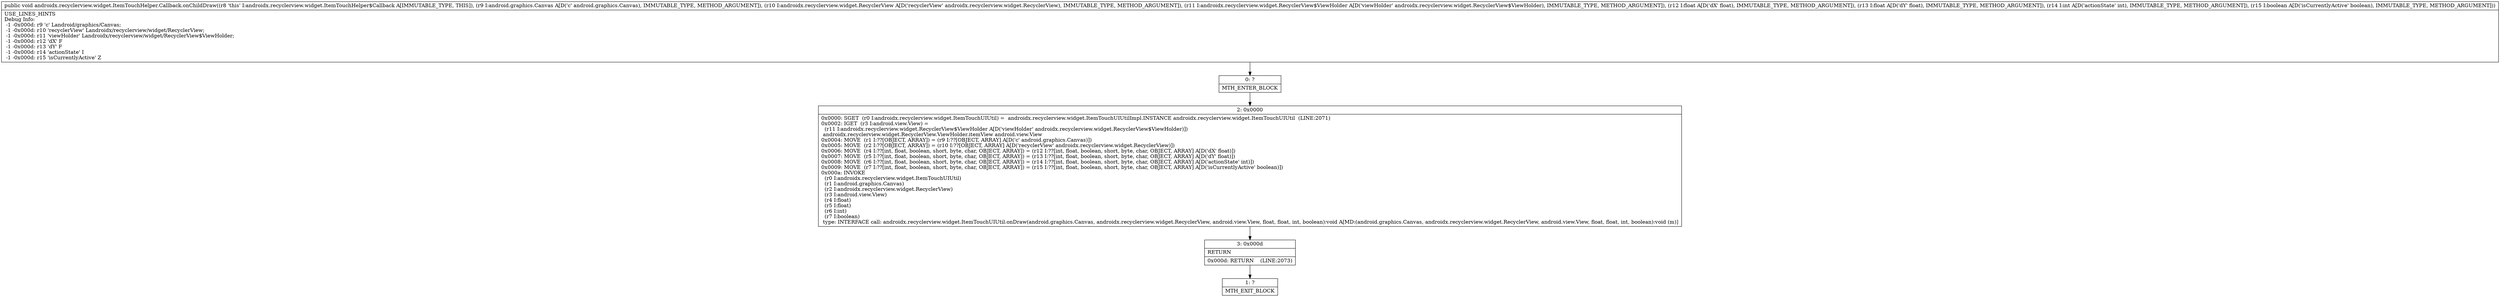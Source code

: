 digraph "CFG forandroidx.recyclerview.widget.ItemTouchHelper.Callback.onChildDraw(Landroid\/graphics\/Canvas;Landroidx\/recyclerview\/widget\/RecyclerView;Landroidx\/recyclerview\/widget\/RecyclerView$ViewHolder;FFIZ)V" {
Node_0 [shape=record,label="{0\:\ ?|MTH_ENTER_BLOCK\l}"];
Node_2 [shape=record,label="{2\:\ 0x0000|0x0000: SGET  (r0 I:androidx.recyclerview.widget.ItemTouchUIUtil) =  androidx.recyclerview.widget.ItemTouchUIUtilImpl.INSTANCE androidx.recyclerview.widget.ItemTouchUIUtil  (LINE:2071)\l0x0002: IGET  (r3 I:android.view.View) = \l  (r11 I:androidx.recyclerview.widget.RecyclerView$ViewHolder A[D('viewHolder' androidx.recyclerview.widget.RecyclerView$ViewHolder)])\l androidx.recyclerview.widget.RecyclerView.ViewHolder.itemView android.view.View \l0x0004: MOVE  (r1 I:??[OBJECT, ARRAY]) = (r9 I:??[OBJECT, ARRAY] A[D('c' android.graphics.Canvas)]) \l0x0005: MOVE  (r2 I:??[OBJECT, ARRAY]) = (r10 I:??[OBJECT, ARRAY] A[D('recyclerView' androidx.recyclerview.widget.RecyclerView)]) \l0x0006: MOVE  (r4 I:??[int, float, boolean, short, byte, char, OBJECT, ARRAY]) = (r12 I:??[int, float, boolean, short, byte, char, OBJECT, ARRAY] A[D('dX' float)]) \l0x0007: MOVE  (r5 I:??[int, float, boolean, short, byte, char, OBJECT, ARRAY]) = (r13 I:??[int, float, boolean, short, byte, char, OBJECT, ARRAY] A[D('dY' float)]) \l0x0008: MOVE  (r6 I:??[int, float, boolean, short, byte, char, OBJECT, ARRAY]) = (r14 I:??[int, float, boolean, short, byte, char, OBJECT, ARRAY] A[D('actionState' int)]) \l0x0009: MOVE  (r7 I:??[int, float, boolean, short, byte, char, OBJECT, ARRAY]) = (r15 I:??[int, float, boolean, short, byte, char, OBJECT, ARRAY] A[D('isCurrentlyActive' boolean)]) \l0x000a: INVOKE  \l  (r0 I:androidx.recyclerview.widget.ItemTouchUIUtil)\l  (r1 I:android.graphics.Canvas)\l  (r2 I:androidx.recyclerview.widget.RecyclerView)\l  (r3 I:android.view.View)\l  (r4 I:float)\l  (r5 I:float)\l  (r6 I:int)\l  (r7 I:boolean)\l type: INTERFACE call: androidx.recyclerview.widget.ItemTouchUIUtil.onDraw(android.graphics.Canvas, androidx.recyclerview.widget.RecyclerView, android.view.View, float, float, int, boolean):void A[MD:(android.graphics.Canvas, androidx.recyclerview.widget.RecyclerView, android.view.View, float, float, int, boolean):void (m)]\l}"];
Node_3 [shape=record,label="{3\:\ 0x000d|RETURN\l|0x000d: RETURN    (LINE:2073)\l}"];
Node_1 [shape=record,label="{1\:\ ?|MTH_EXIT_BLOCK\l}"];
MethodNode[shape=record,label="{public void androidx.recyclerview.widget.ItemTouchHelper.Callback.onChildDraw((r8 'this' I:androidx.recyclerview.widget.ItemTouchHelper$Callback A[IMMUTABLE_TYPE, THIS]), (r9 I:android.graphics.Canvas A[D('c' android.graphics.Canvas), IMMUTABLE_TYPE, METHOD_ARGUMENT]), (r10 I:androidx.recyclerview.widget.RecyclerView A[D('recyclerView' androidx.recyclerview.widget.RecyclerView), IMMUTABLE_TYPE, METHOD_ARGUMENT]), (r11 I:androidx.recyclerview.widget.RecyclerView$ViewHolder A[D('viewHolder' androidx.recyclerview.widget.RecyclerView$ViewHolder), IMMUTABLE_TYPE, METHOD_ARGUMENT]), (r12 I:float A[D('dX' float), IMMUTABLE_TYPE, METHOD_ARGUMENT]), (r13 I:float A[D('dY' float), IMMUTABLE_TYPE, METHOD_ARGUMENT]), (r14 I:int A[D('actionState' int), IMMUTABLE_TYPE, METHOD_ARGUMENT]), (r15 I:boolean A[D('isCurrentlyActive' boolean), IMMUTABLE_TYPE, METHOD_ARGUMENT]))  | USE_LINES_HINTS\lDebug Info:\l  \-1 \-0x000d: r9 'c' Landroid\/graphics\/Canvas;\l  \-1 \-0x000d: r10 'recyclerView' Landroidx\/recyclerview\/widget\/RecyclerView;\l  \-1 \-0x000d: r11 'viewHolder' Landroidx\/recyclerview\/widget\/RecyclerView$ViewHolder;\l  \-1 \-0x000d: r12 'dX' F\l  \-1 \-0x000d: r13 'dY' F\l  \-1 \-0x000d: r14 'actionState' I\l  \-1 \-0x000d: r15 'isCurrentlyActive' Z\l}"];
MethodNode -> Node_0;Node_0 -> Node_2;
Node_2 -> Node_3;
Node_3 -> Node_1;
}


